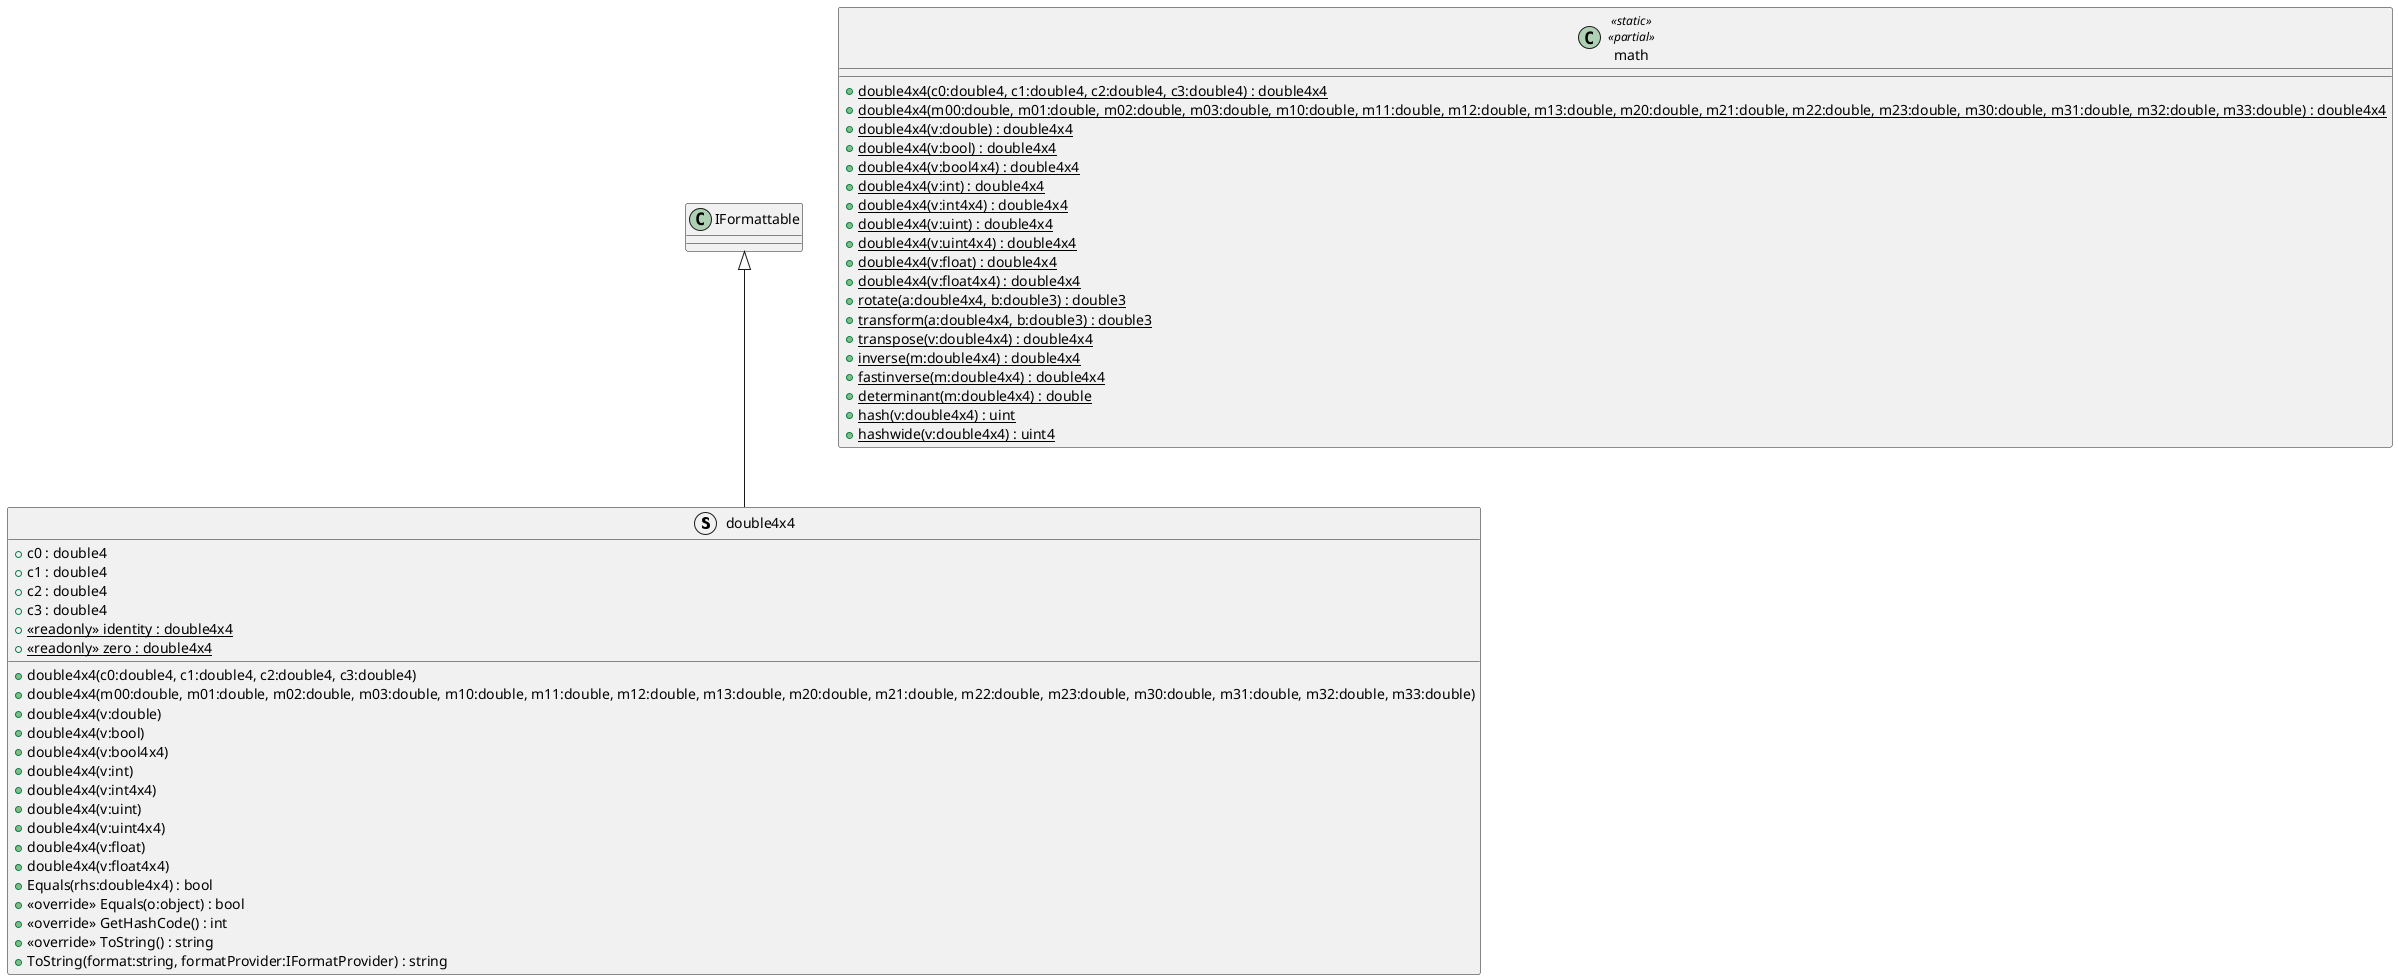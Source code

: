 @startuml
struct double4x4 {
    + c0 : double4
    + c1 : double4
    + c2 : double4
    + c3 : double4
    + {static} <<readonly>> identity : double4x4
    + {static} <<readonly>> zero : double4x4
    + double4x4(c0:double4, c1:double4, c2:double4, c3:double4)
    + double4x4(m00:double, m01:double, m02:double, m03:double, m10:double, m11:double, m12:double, m13:double, m20:double, m21:double, m22:double, m23:double, m30:double, m31:double, m32:double, m33:double)
    + double4x4(v:double)
    + double4x4(v:bool)
    + double4x4(v:bool4x4)
    + double4x4(v:int)
    + double4x4(v:int4x4)
    + double4x4(v:uint)
    + double4x4(v:uint4x4)
    + double4x4(v:float)
    + double4x4(v:float4x4)
    + Equals(rhs:double4x4) : bool
    + <<override>> Equals(o:object) : bool
    + <<override>> GetHashCode() : int
    + <<override>> ToString() : string
    + ToString(format:string, formatProvider:IFormatProvider) : string
}
class math <<static>> <<partial>> {
    + {static} double4x4(c0:double4, c1:double4, c2:double4, c3:double4) : double4x4
    + {static} double4x4(m00:double, m01:double, m02:double, m03:double, m10:double, m11:double, m12:double, m13:double, m20:double, m21:double, m22:double, m23:double, m30:double, m31:double, m32:double, m33:double) : double4x4
    + {static} double4x4(v:double) : double4x4
    + {static} double4x4(v:bool) : double4x4
    + {static} double4x4(v:bool4x4) : double4x4
    + {static} double4x4(v:int) : double4x4
    + {static} double4x4(v:int4x4) : double4x4
    + {static} double4x4(v:uint) : double4x4
    + {static} double4x4(v:uint4x4) : double4x4
    + {static} double4x4(v:float) : double4x4
    + {static} double4x4(v:float4x4) : double4x4
    + {static} rotate(a:double4x4, b:double3) : double3
    + {static} transform(a:double4x4, b:double3) : double3
    + {static} transpose(v:double4x4) : double4x4
    + {static} inverse(m:double4x4) : double4x4
    + {static} fastinverse(m:double4x4) : double4x4
    + {static} determinant(m:double4x4) : double
    + {static} hash(v:double4x4) : uint
    + {static} hashwide(v:double4x4) : uint4
}
IFormattable <|-- double4x4
@enduml
